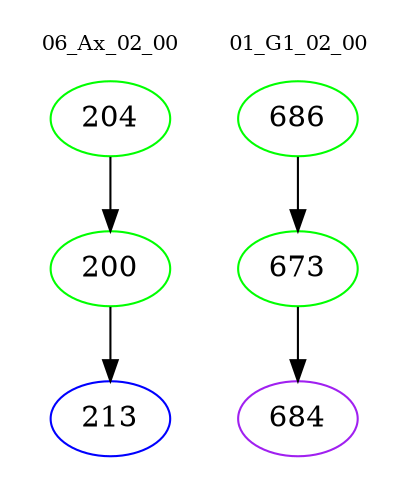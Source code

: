 digraph{
subgraph cluster_0 {
color = white
label = "06_Ax_02_00";
fontsize=10;
T0_204 [label="204", color="green"]
T0_204 -> T0_200 [color="black"]
T0_200 [label="200", color="green"]
T0_200 -> T0_213 [color="black"]
T0_213 [label="213", color="blue"]
}
subgraph cluster_1 {
color = white
label = "01_G1_02_00";
fontsize=10;
T1_686 [label="686", color="green"]
T1_686 -> T1_673 [color="black"]
T1_673 [label="673", color="green"]
T1_673 -> T1_684 [color="black"]
T1_684 [label="684", color="purple"]
}
}
